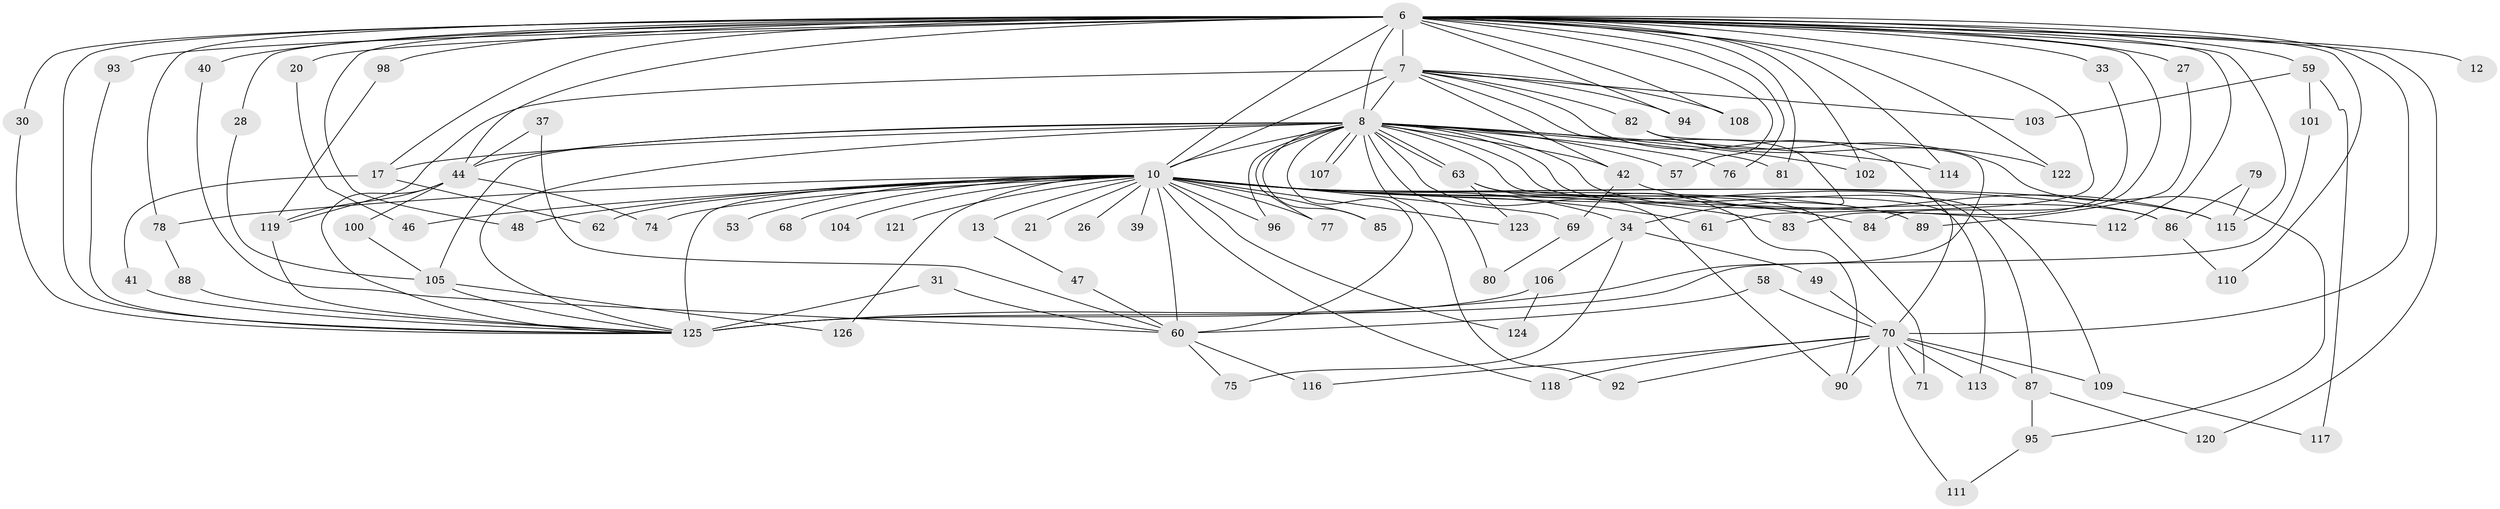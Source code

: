 // original degree distribution, {15: 0.007936507936507936, 19: 0.015873015873015872, 25: 0.015873015873015872, 24: 0.015873015873015872, 12: 0.007936507936507936, 37: 0.007936507936507936, 22: 0.007936507936507936, 14: 0.007936507936507936, 2: 0.5873015873015873, 3: 0.15873015873015872, 4: 0.06349206349206349, 8: 0.015873015873015872, 9: 0.007936507936507936, 5: 0.06349206349206349, 6: 0.007936507936507936, 7: 0.007936507936507936}
// Generated by graph-tools (version 1.1) at 2025/46/03/04/25 21:46:31]
// undirected, 88 vertices, 166 edges
graph export_dot {
graph [start="1"]
  node [color=gray90,style=filled];
  6 [super="+3+2"];
  7 [super="+1"];
  8;
  10 [super="+5+9"];
  12;
  13;
  17;
  20 [super="+14"];
  21;
  26;
  27;
  28;
  30;
  31;
  33;
  34 [super="+32"];
  37;
  39;
  40;
  41;
  42 [super="+23"];
  44 [super="+15"];
  46;
  47;
  48;
  49;
  53;
  57;
  58;
  59 [super="+43"];
  60 [super="+22+51"];
  61;
  62;
  63;
  68;
  69;
  70 [super="+65+35"];
  71;
  74;
  75;
  76;
  77;
  78 [super="+56+52"];
  79;
  80;
  81;
  82;
  83;
  84;
  85;
  86 [super="+64"];
  87;
  88;
  89;
  90 [super="+72"];
  92;
  93;
  94;
  95 [super="+91"];
  96;
  98;
  100;
  101;
  102 [super="+99"];
  103;
  104;
  105 [super="+24"];
  106;
  107;
  108;
  109;
  110;
  111;
  112;
  113;
  114;
  115 [super="+54"];
  116;
  117;
  118;
  119 [super="+66"];
  120;
  121;
  122;
  123;
  124;
  125 [super="+67+97"];
  126;
  6 -- 7 [weight=6];
  6 -- 8 [weight=3];
  6 -- 10 [weight=12];
  6 -- 17;
  6 -- 33 [weight=2];
  6 -- 48;
  6 -- 61;
  6 -- 70 [weight=3];
  6 -- 98;
  6 -- 112;
  6 -- 115 [weight=2];
  6 -- 120;
  6 -- 12 [weight=2];
  6 -- 76;
  6 -- 20 [weight=2];
  6 -- 27;
  6 -- 93;
  6 -- 30;
  6 -- 94;
  6 -- 40;
  6 -- 108;
  6 -- 57;
  6 -- 122;
  6 -- 59 [weight=3];
  6 -- 102 [weight=2];
  6 -- 44 [weight=2];
  6 -- 110;
  6 -- 81;
  6 -- 114;
  6 -- 84;
  6 -- 28;
  6 -- 125;
  6 -- 78;
  7 -- 8 [weight=2];
  7 -- 10 [weight=8];
  7 -- 103;
  7 -- 108;
  7 -- 82;
  7 -- 94;
  7 -- 42;
  7 -- 70 [weight=2];
  7 -- 34;
  7 -- 119;
  8 -- 10 [weight=4];
  8 -- 17;
  8 -- 42 [weight=2];
  8 -- 57;
  8 -- 63;
  8 -- 63;
  8 -- 76;
  8 -- 77;
  8 -- 80;
  8 -- 81;
  8 -- 85;
  8 -- 87;
  8 -- 92;
  8 -- 96;
  8 -- 105 [weight=2];
  8 -- 107;
  8 -- 107;
  8 -- 109;
  8 -- 113;
  8 -- 114;
  8 -- 86;
  8 -- 102;
  8 -- 44;
  8 -- 60 [weight=2];
  8 -- 125;
  8 -- 90;
  10 -- 48;
  10 -- 68 [weight=2];
  10 -- 69;
  10 -- 74;
  10 -- 84;
  10 -- 96;
  10 -- 104 [weight=2];
  10 -- 112;
  10 -- 121 [weight=2];
  10 -- 125 [weight=9];
  10 -- 77;
  10 -- 21 [weight=2];
  10 -- 85;
  10 -- 39;
  10 -- 53 [weight=2];
  10 -- 13 [weight=2];
  10 -- 78 [weight=3];
  10 -- 83;
  10 -- 86 [weight=2];
  10 -- 26;
  10 -- 89;
  10 -- 34 [weight=2];
  10 -- 46;
  10 -- 118;
  10 -- 126;
  10 -- 123;
  10 -- 124;
  10 -- 61;
  10 -- 62;
  10 -- 60 [weight=3];
  10 -- 115;
  13 -- 47;
  17 -- 41;
  17 -- 62;
  20 -- 46;
  27 -- 89;
  28 -- 105;
  30 -- 125;
  31 -- 60;
  31 -- 125;
  33 -- 83;
  34 -- 75;
  34 -- 49;
  34 -- 106;
  37 -- 44;
  37 -- 60;
  40 -- 60;
  41 -- 125;
  42 -- 69;
  42 -- 115;
  44 -- 100;
  44 -- 74;
  44 -- 119 [weight=2];
  44 -- 125;
  47 -- 60;
  49 -- 70;
  58 -- 70;
  58 -- 60;
  59 -- 101;
  59 -- 103;
  59 -- 117;
  60 -- 116;
  60 -- 75;
  63 -- 71;
  63 -- 90;
  63 -- 123;
  69 -- 80;
  70 -- 87;
  70 -- 109;
  70 -- 71;
  70 -- 111;
  70 -- 113;
  70 -- 116;
  70 -- 118;
  70 -- 92;
  70 -- 90;
  78 -- 88;
  79 -- 86;
  79 -- 115;
  82 -- 122;
  82 -- 95;
  82 -- 125;
  86 -- 110;
  87 -- 95 [weight=2];
  87 -- 120;
  88 -- 125;
  93 -- 125;
  95 -- 111;
  98 -- 119;
  100 -- 105;
  101 -- 125;
  105 -- 126;
  105 -- 125;
  106 -- 124;
  106 -- 125;
  109 -- 117;
  119 -- 125;
}

